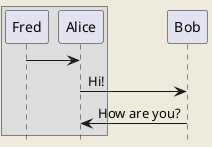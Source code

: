 
   @startuml
   box
   Fred -> Alice
   end box
   skinparam backgroundColor #EEEBDC
   Alice -> Bob: Hi!
   Alice <- Bob: How are you?
   hide footbox
   @enduml
